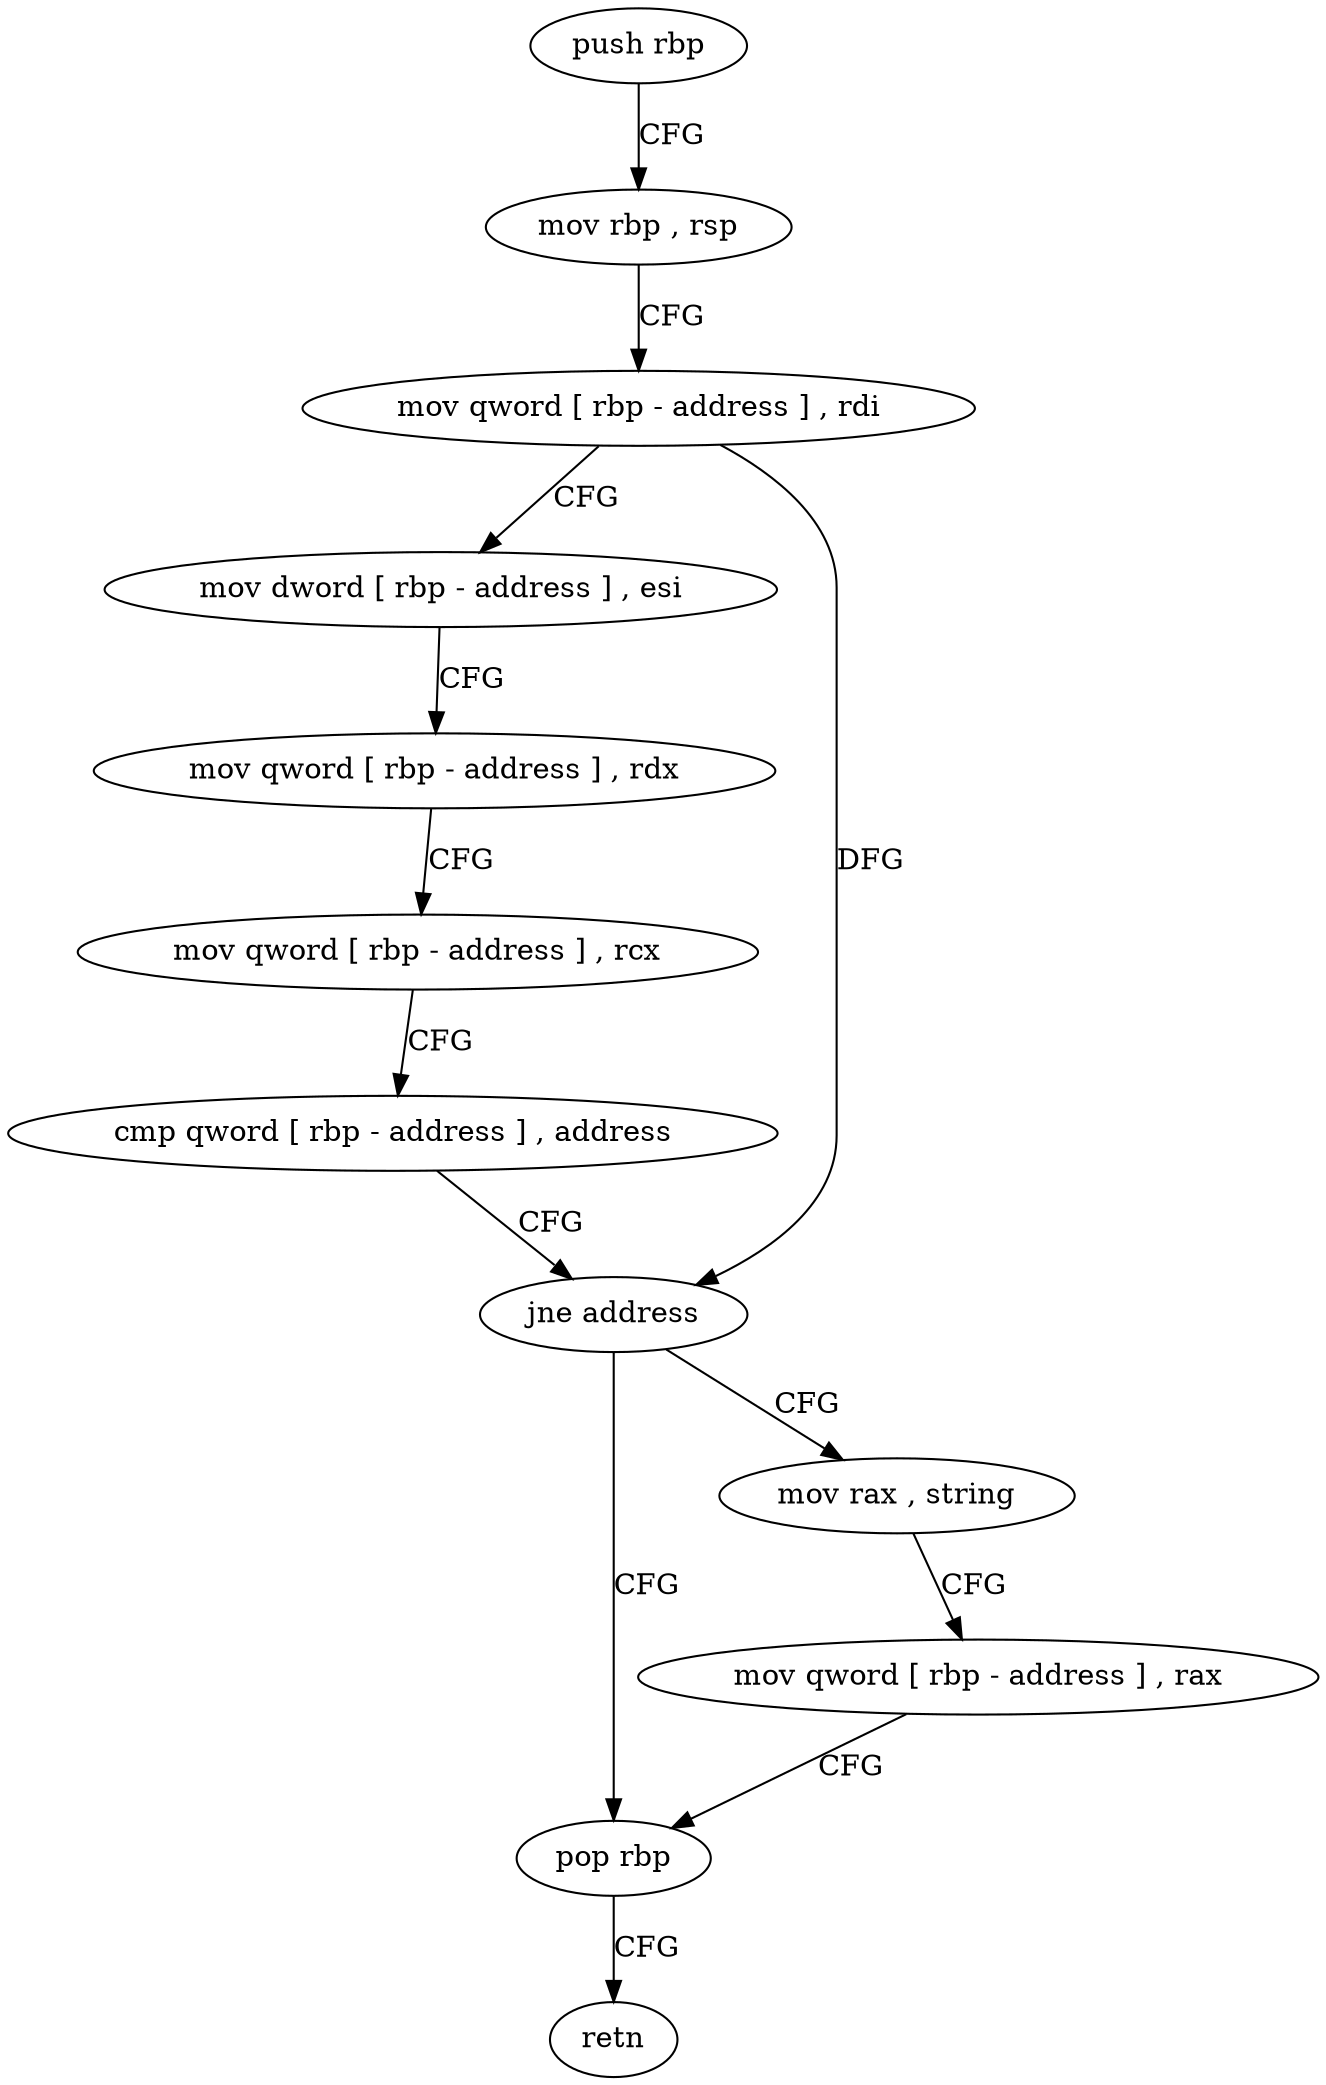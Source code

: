 digraph "func" {
"4399152" [label = "push rbp" ]
"4399153" [label = "mov rbp , rsp" ]
"4399156" [label = "mov qword [ rbp - address ] , rdi" ]
"4399160" [label = "mov dword [ rbp - address ] , esi" ]
"4399163" [label = "mov qword [ rbp - address ] , rdx" ]
"4399167" [label = "mov qword [ rbp - address ] , rcx" ]
"4399171" [label = "cmp qword [ rbp - address ] , address" ]
"4399176" [label = "jne address" ]
"4399196" [label = "pop rbp" ]
"4399182" [label = "mov rax , string" ]
"4399197" [label = "retn" ]
"4399192" [label = "mov qword [ rbp - address ] , rax" ]
"4399152" -> "4399153" [ label = "CFG" ]
"4399153" -> "4399156" [ label = "CFG" ]
"4399156" -> "4399160" [ label = "CFG" ]
"4399156" -> "4399176" [ label = "DFG" ]
"4399160" -> "4399163" [ label = "CFG" ]
"4399163" -> "4399167" [ label = "CFG" ]
"4399167" -> "4399171" [ label = "CFG" ]
"4399171" -> "4399176" [ label = "CFG" ]
"4399176" -> "4399196" [ label = "CFG" ]
"4399176" -> "4399182" [ label = "CFG" ]
"4399196" -> "4399197" [ label = "CFG" ]
"4399182" -> "4399192" [ label = "CFG" ]
"4399192" -> "4399196" [ label = "CFG" ]
}
